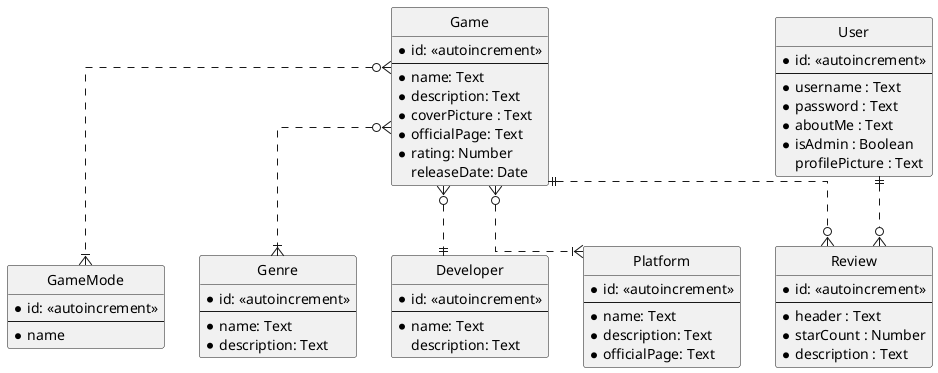 @startuml CSHDDatabase

hide circle
skinparam Linetype ortho

entity Game {
    * id: <<autoincrement>>
    ---
    * name: Text
    * description: Text
    * coverPicture : Text
    * officialPage: Text
    * rating: Number
    releaseDate: Date
}

entity GameMode {
    * id: <<autoincrement>>
    ---
    * name
}

entity Genre {
    * id: <<autoincrement>>
    ---
    * name: Text
    * description: Text
}

entity Developer {
    * id: <<autoincrement>>
    ---
    * name: Text
    description: Text
}

entity Platform {
    * id: <<autoincrement>>
    ---
    * name: Text
    * description: Text
    * officialPage: Text
}

entity User {
    * id: <<autoincrement>>
    ---
    * username : Text
    * password : Text
    * aboutMe : Text
    * isAdmin : Boolean
    profilePicture : Text
}

entity Review {
    * id: <<autoincrement>>
    ---
    * header : Text
    * starCount : Number
    * description : Text
}

Game }o..|| Developer
Game }o..|{ Genre
Game }o..|{ GameMode
Game }o..|{ Platform
Game ||..o{ Review
User ||..o{ Review

@enduml
